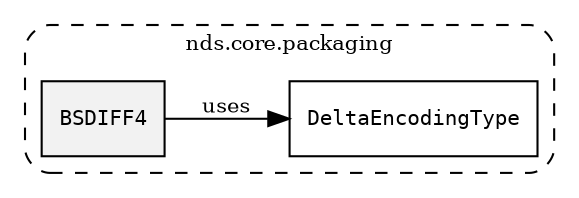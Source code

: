 /**
 * This dot file creates symbol collaboration diagram for BSDIFF4.
 */
digraph ZSERIO
{
    node [shape=box, fontsize=10];
    rankdir="LR";
    fontsize=10;
    tooltip="BSDIFF4 collaboration diagram";

    subgraph "cluster_nds.core.packaging"
    {
        style="dashed, rounded";
        label="nds.core.packaging";
        tooltip="Package nds.core.packaging";
        href="../../../content/packages/nds.core.packaging.html#Package-nds-core-packaging";
        target="_parent";

        "BSDIFF4" [style="filled", fillcolor="#0000000D", target="_parent", label=<<font face="monospace"><table align="center" border="0" cellspacing="0" cellpadding="0"><tr><td href="../../../content/packages/nds.core.packaging.html#Constant-BSDIFF4" title="Constant defined in nds.core.packaging">BSDIFF4</td></tr></table></font>>];
        "DeltaEncodingType" [target="_parent", label=<<font face="monospace"><table align="center" border="0" cellspacing="0" cellpadding="0"><tr><td href="../../../content/packages/nds.core.packaging.html#Subtype-DeltaEncodingType" title="Subtype defined in nds.core.packaging">DeltaEncodingType</td></tr></table></font>>];
    }

    "BSDIFF4" -> "DeltaEncodingType" [label="uses", fontsize=10];
}
